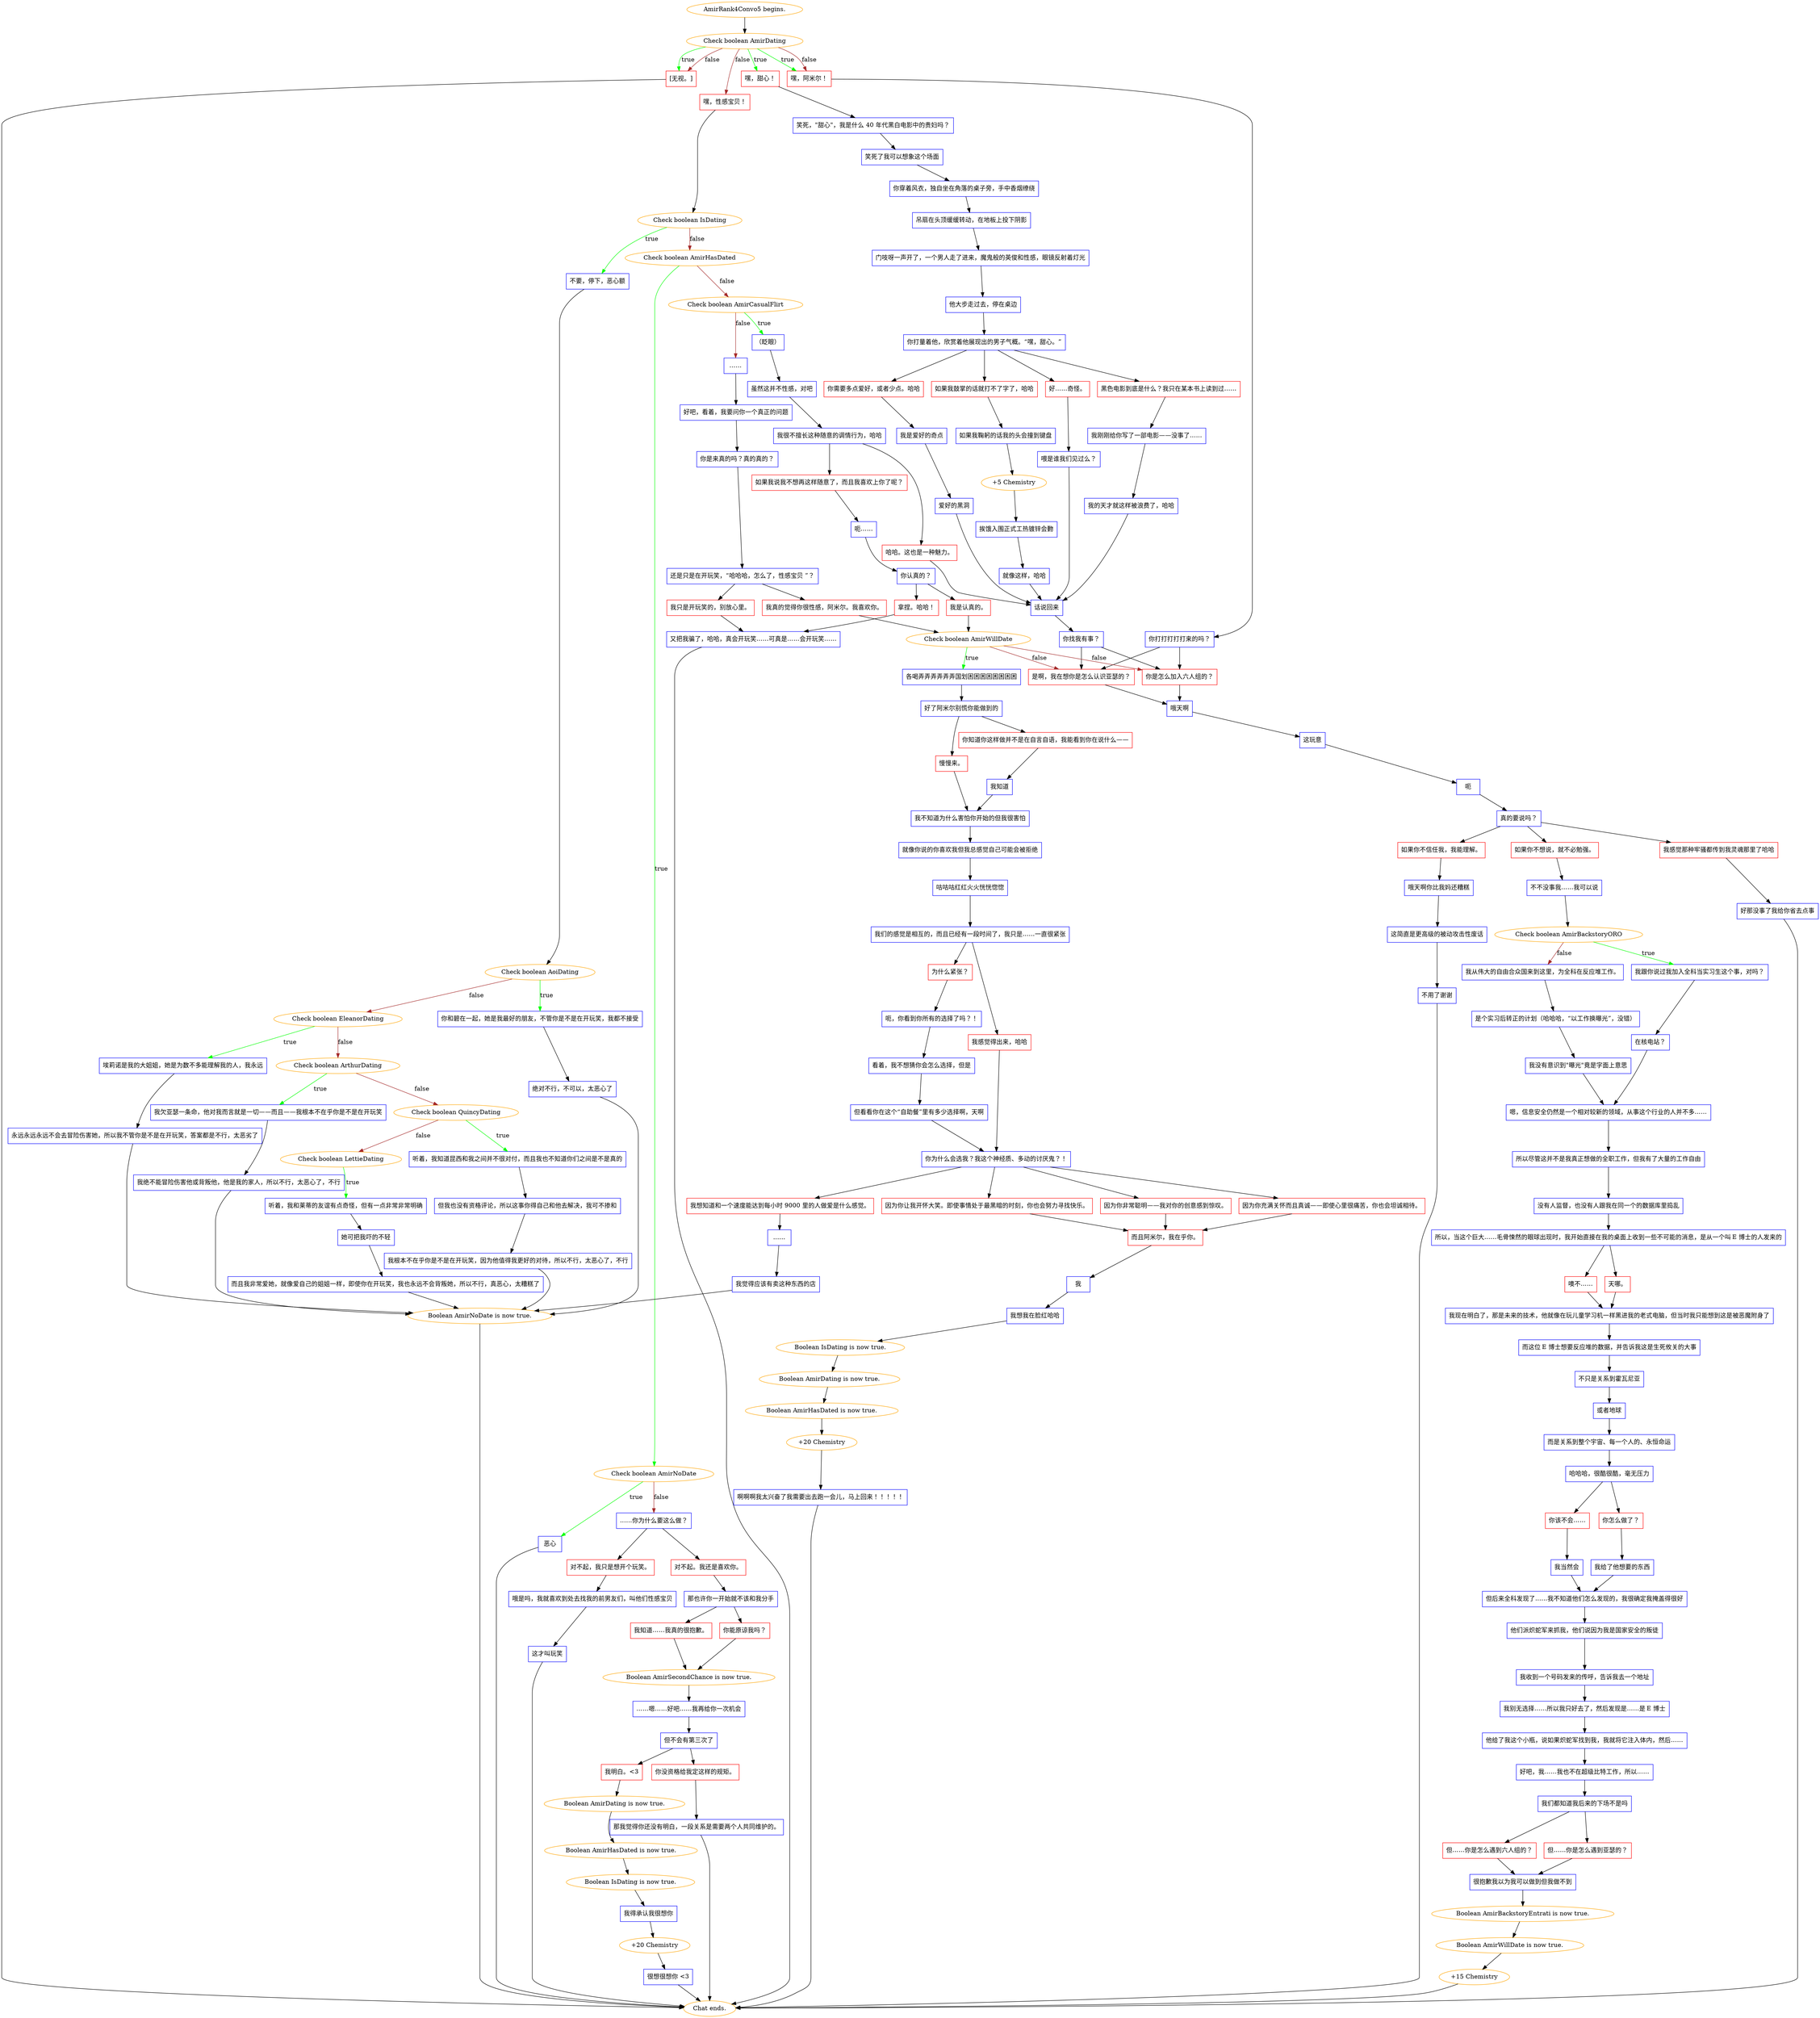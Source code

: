 digraph {
	"AmirRank4Convo5 begins." [color=orange];
		"AmirRank4Convo5 begins." -> j4038238885;
	j4038238885 [label="Check boolean AmirDating",color=orange];
		j4038238885 -> j3592672895 [label=true,color=green];
		j4038238885 -> j3133309213 [label=true,color=green];
		j4038238885 -> j880693662 [label=true,color=green];
		j4038238885 -> j2630587119 [label=false,color=brown];
		j4038238885 -> j3133309213 [label=false,color=brown];
		j4038238885 -> j880693662 [label=false,color=brown];
	j3592672895 [label="嘿，甜心！",shape=box,color=red];
		j3592672895 -> j275949226;
	j3133309213 [label="嘿，阿米尔！",shape=box,color=red];
		j3133309213 -> j571134850;
	j880693662 [label="[无视。]",shape=box,color=red];
		j880693662 -> "Chat ends.";
	j2630587119 [label="嘿，性感宝贝！",shape=box,color=red];
		j2630587119 -> j3187119475;
	j275949226 [label="笑死，\"甜心\"，我是什么 40 年代黑白电影中的贵妇吗？",shape=box,color=blue];
		j275949226 -> j110235019;
	j571134850 [label="你打打打打打来的吗？",shape=box,color=blue];
		j571134850 -> j2797910630;
		j571134850 -> j94252876;
	"Chat ends." [color=orange];
	j3187119475 [label="Check boolean IsDating",color=orange];
		j3187119475 -> j320745319 [label=true,color=green];
		j3187119475 -> j2762511978 [label=false,color=brown];
	j110235019 [label="笑死了我可以想象这个场面",shape=box,color=blue];
		j110235019 -> j3075918792;
	j2797910630 [label="你是怎么加入六人组的？",shape=box,color=red];
		j2797910630 -> j1681022321;
	j94252876 [label="是啊，我在想你是怎么认识亚瑟的？",shape=box,color=red];
		j94252876 -> j1681022321;
	j320745319 [label="不要，停下，恶心额",shape=box,color=blue];
		j320745319 -> j4121758529;
	j2762511978 [label="Check boolean AmirHasDated",color=orange];
		j2762511978 -> j583148247 [label=true,color=green];
		j2762511978 -> j3041935515 [label=false,color=brown];
	j3075918792 [label="你穿着风衣，独自坐在角落的桌子旁，手中香烟缭绕",shape=box,color=blue];
		j3075918792 -> j1762748887;
	j1681022321 [label="哦天啊",shape=box,color=blue];
		j1681022321 -> j106193653;
	j4121758529 [label="Check boolean AoiDating",color=orange];
		j4121758529 -> j3167134393 [label=true,color=green];
		j4121758529 -> j3816408486 [label=false,color=brown];
	j583148247 [label="Check boolean AmirNoDate",color=orange];
		j583148247 -> j3009045627 [label=true,color=green];
		j583148247 -> j617444550 [label=false,color=brown];
	j3041935515 [label="Check boolean AmirCasualFlirt",color=orange];
		j3041935515 -> j3168393169 [label=true,color=green];
		j3041935515 -> j1819253579 [label=false,color=brown];
	j1762748887 [label="吊扇在头顶缓缓转动，在地板上投下阴影",shape=box,color=blue];
		j1762748887 -> j3161773992;
	j106193653 [label="这玩意",shape=box,color=blue];
		j106193653 -> j4134124629;
	j3167134393 [label="你和碧在一起，她是我最好的朋友，不管你是不是在开玩笑，我都不接受",shape=box,color=blue];
		j3167134393 -> j4138190150;
	j3816408486 [label="Check boolean EleanorDating",color=orange];
		j3816408486 -> j1559841033 [label=true,color=green];
		j3816408486 -> j1390768341 [label=false,color=brown];
	j3009045627 [label="恶心",shape=box,color=blue];
		j3009045627 -> "Chat ends.";
	j617444550 [label="……你为什么要这么做？",shape=box,color=blue];
		j617444550 -> j2854359080;
		j617444550 -> j338396936;
	j3168393169 [label="（眨眼）",shape=box,color=blue];
		j3168393169 -> j444073166;
	j1819253579 [label="……",shape=box,color=blue];
		j1819253579 -> j2018193654;
	j3161773992 [label="门吱呀一声开了，一个男人走了进来，魔鬼般的英俊和性感，眼镜反射着灯光",shape=box,color=blue];
		j3161773992 -> j3443815204;
	j4134124629 [label="呃",shape=box,color=blue];
		j4134124629 -> j3994014436;
	j4138190150 [label="绝对不行，不可以，太恶心了",shape=box,color=blue];
		j4138190150 -> j1438323710;
	j1559841033 [label="埃莉诺是我的大姐姐，她是为数不多能理解我的人，我永远",shape=box,color=blue];
		j1559841033 -> j2207721356;
	j1390768341 [label="Check boolean ArthurDating",color=orange];
		j1390768341 -> j80139127 [label=true,color=green];
		j1390768341 -> j4138058423 [label=false,color=brown];
	j2854359080 [label="对不起。我还是喜欢你。",shape=box,color=red];
		j2854359080 -> j47892113;
	j338396936 [label="对不起，我只是想开个玩笑。",shape=box,color=red];
		j338396936 -> j2160215558;
	j444073166 [label="虽然这并不性感，对吧",shape=box,color=blue];
		j444073166 -> j1419999589;
	j2018193654 [label="好吧，看着，我要问你一个真正的问题",shape=box,color=blue];
		j2018193654 -> j1316096128;
	j3443815204 [label="他大步走过去，停在桌边",shape=box,color=blue];
		j3443815204 -> j4049847292;
	j3994014436 [label="真的要说吗？",shape=box,color=blue];
		j3994014436 -> j318047757;
		j3994014436 -> j109341900;
		j3994014436 -> j3864208611;
	j1438323710 [label="Boolean AmirNoDate is now true.",color=orange];
		j1438323710 -> "Chat ends.";
	j2207721356 [label="永远永远永远不会去冒险伤害她，所以我不管你是不是在开玩笑，答案都是不行，太恶劣了",shape=box,color=blue];
		j2207721356 -> j1438323710;
	j80139127 [label="我欠亚瑟一条命，他对我而言就是一切——而且——我根本不在乎你是不是在开玩笑",shape=box,color=blue];
		j80139127 -> j3489289976;
	j4138058423 [label="Check boolean QuincyDating",color=orange];
		j4138058423 -> j1820843311 [label=true,color=green];
		j4138058423 -> j2396045377 [label=false,color=brown];
	j47892113 [label="那也许你一开始就不该和我分手",shape=box,color=blue];
		j47892113 -> j2136278031;
		j47892113 -> j3117981087;
	j2160215558 [label="哦是吗，我就喜欢到处去找我的前男友们，叫他们性感宝贝",shape=box,color=blue];
		j2160215558 -> j1237730908;
	j1419999589 [label="我很不擅长这种随意的调情行为，哈哈",shape=box,color=blue];
		j1419999589 -> j1238075201;
		j1419999589 -> j2252865365;
	j1316096128 [label="你是来真的吗？真的真的？",shape=box,color=blue];
		j1316096128 -> j3864389679;
	j4049847292 [label="你打量着他，欣赏着他展现出的男子气概。“嘿，甜心。”",shape=box,color=blue];
		j4049847292 -> j1197342618;
		j4049847292 -> j1056682742;
		j4049847292 -> j328865607;
		j4049847292 -> j799068978;
	j318047757 [label="如果你不信任我，我能理解。",shape=box,color=red];
		j318047757 -> j2050565247;
	j109341900 [label="如果你不想说，就不必勉强。",shape=box,color=red];
		j109341900 -> j2905777332;
	j3864208611 [label="我感觉那种牢骚都传到我灵魂那里了哈哈",shape=box,color=red];
		j3864208611 -> j1814483979;
	j3489289976 [label="我绝不能冒险伤害他或背叛他，他是我的家人，所以不行，太恶心了，不行",shape=box,color=blue];
		j3489289976 -> j1438323710;
	j1820843311 [label="听着，我知道昆西和我之间并不很对付，而且我也不知道你们之间是不是真的",shape=box,color=blue];
		j1820843311 -> j139260511;
	j2396045377 [label="Check boolean LettieDating",color=orange];
		j2396045377 -> j2977375216 [label=true,color=green];
	j2136278031 [label="我知道……我真的很抱歉。",shape=box,color=red];
		j2136278031 -> j2581546676;
	j3117981087 [label="你能原谅我吗？",shape=box,color=red];
		j3117981087 -> j2581546676;
	j1237730908 [label="这才叫玩笑",shape=box,color=blue];
		j1237730908 -> "Chat ends.";
	j1238075201 [label="哈哈。这也是一种魅力。",shape=box,color=red];
		j1238075201 -> j1879591976;
	j2252865365 [label="如果我说我不想再这样随意了，而且我喜欢上你了呢？",shape=box,color=red];
		j2252865365 -> j2129319807;
	j3864389679 [label="还是只是在开玩笑，“哈哈哈，怎么了，性感宝贝 ”？",shape=box,color=blue];
		j3864389679 -> j3536531168;
		j3864389679 -> j244071887;
	j1197342618 [label="黑色电影到底是什么？我只在某本书上读到过……",shape=box,color=red];
		j1197342618 -> j3295054594;
	j1056682742 [label="你需要多点爱好，或者少点。哈哈",shape=box,color=red];
		j1056682742 -> j2429480519;
	j328865607 [label="如果我鼓掌的话就打不了字了，哈哈",shape=box,color=red];
		j328865607 -> j2605965079;
	j799068978 [label="好……奇怪。",shape=box,color=red];
		j799068978 -> j2960270059;
	j2050565247 [label="哦天啊你比我妈还糟糕",shape=box,color=blue];
		j2050565247 -> j2426166278;
	j2905777332 [label="不不没事我……我可以说",shape=box,color=blue];
		j2905777332 -> j752942042;
	j1814483979 [label="好那没事了我给你省去点事",shape=box,color=blue];
		j1814483979 -> "Chat ends.";
	j139260511 [label="但我也没有资格评论，所以这事你得自己和他去解决，我可不掺和",shape=box,color=blue];
		j139260511 -> j678636306;
	j2977375216 [label="听着，我和莱蒂的友谊有点奇怪，但有一点非常非常明确",shape=box,color=blue];
		j2977375216 -> j1827059408;
	j2581546676 [label="Boolean AmirSecondChance is now true.",color=orange];
		j2581546676 -> j131285009;
	j1879591976 [label="话说回来",shape=box,color=blue];
		j1879591976 -> j84610500;
	j2129319807 [label="呃……",shape=box,color=blue];
		j2129319807 -> j3040899744;
	j3536531168 [label="我真的觉得你很性感，阿米尔。我喜欢你。",shape=box,color=red];
		j3536531168 -> j3219135128;
	j244071887 [label="我只是开玩笑的，别放心里。",shape=box,color=red];
		j244071887 -> j2363043838;
	j3295054594 [label="我刚刚给你写了一部电影——没事了……",shape=box,color=blue];
		j3295054594 -> j1942425157;
	j2429480519 [label="我是爱好的奇点",shape=box,color=blue];
		j2429480519 -> j320827236;
	j2605965079 [label="如果我鞠躬的话我的头会撞到键盘",shape=box,color=blue];
		j2605965079 -> j2028849167;
	j2960270059 [label="喂是谁我们见过么？",shape=box,color=blue];
		j2960270059 -> j1879591976;
	j2426166278 [label="这简直是更高级的被动攻击性废话",shape=box,color=blue];
		j2426166278 -> j3997165172;
	j752942042 [label="Check boolean AmirBackstoryORO",color=orange];
		j752942042 -> j204968644 [label=true,color=green];
		j752942042 -> j1558960306 [label=false,color=brown];
	j678636306 [label="我根本不在乎你是不是在开玩笑，因为他值得我更好的对待，所以不行，太恶心了，不行",shape=box,color=blue];
		j678636306 -> j1438323710;
	j1827059408 [label="她可把我吓的不轻",shape=box,color=blue];
		j1827059408 -> j2496162665;
	j131285009 [label="……嗯……好吧……我再给你一次机会",shape=box,color=blue];
		j131285009 -> j1267268328;
	j84610500 [label="你找我有事？",shape=box,color=blue];
		j84610500 -> j2797910630;
		j84610500 -> j94252876;
	j3040899744 [label="你认真的？",shape=box,color=blue];
		j3040899744 -> j2536788167;
		j3040899744 -> j3718317094;
	j3219135128 [label="Check boolean AmirWillDate",color=orange];
		j3219135128 -> j2901972103 [label=true,color=green];
		j3219135128 -> j2797910630 [label=false,color=brown];
		j3219135128 -> j94252876 [label=false,color=brown];
	j2363043838 [label="又把我骗了，哈哈，真会开玩笑……可真是……会开玩笑……",shape=box,color=blue];
		j2363043838 -> "Chat ends.";
	j1942425157 [label="我的天才就这样被浪费了，哈哈",shape=box,color=blue];
		j1942425157 -> j1879591976;
	j320827236 [label="爱好的黑洞",shape=box,color=blue];
		j320827236 -> j1879591976;
	j2028849167 [label="+5 Chemistry",color=orange];
		j2028849167 -> j393553404;
	j3997165172 [label="不用了谢谢",shape=box,color=blue];
		j3997165172 -> "Chat ends.";
	j204968644 [label="我跟你说过我加入全科当实习生这个事，对吗？",shape=box,color=blue];
		j204968644 -> j447365772;
	j1558960306 [label="我从伟大的自由合众国来到这里，为全科在反应堆工作。",shape=box,color=blue];
		j1558960306 -> j2618863443;
	j2496162665 [label="而且我非常爱她，就像爱自己的姐姐一样，即使你在开玩笑，我也永远不会背叛她，所以不行，真恶心，太糟糕了",shape=box,color=blue];
		j2496162665 -> j1438323710;
	j1267268328 [label="但不会有第三次了",shape=box,color=blue];
		j1267268328 -> j1211705948;
		j1267268328 -> j1196080075;
	j2536788167 [label="我是认真的。",shape=box,color=red];
		j2536788167 -> j3219135128;
	j3718317094 [label="拿捏。哈哈！",shape=box,color=red];
		j3718317094 -> j2363043838;
	j2901972103 [label="各喝弄弄弄弄弄弄国划困困困困困困困困",shape=box,color=blue];
		j2901972103 -> j4131174881;
	j393553404 [label="挨饿入围正式工热镀锌会覅",shape=box,color=blue];
		j393553404 -> j3360476825;
	j447365772 [label="在核电站？",shape=box,color=blue];
		j447365772 -> j255688825;
	j2618863443 [label="是个实习后转正的计划（哈哈哈，“以工作换曝光”，没错）",shape=box,color=blue];
		j2618863443 -> j2853725485;
	j1211705948 [label="我明白。<3",shape=box,color=red];
		j1211705948 -> j3520645919;
	j1196080075 [label="你没资格给我定这样的规矩。",shape=box,color=red];
		j1196080075 -> j386547024;
	j4131174881 [label="好了阿米尔别慌你能做到的",shape=box,color=blue];
		j4131174881 -> j578442851;
		j4131174881 -> j1908467061;
	j3360476825 [label="就像这样，哈哈",shape=box,color=blue];
		j3360476825 -> j1879591976;
	j255688825 [label="嗯，信息安全仍然是一个相对较新的领域，从事这个行业的人并不多……",shape=box,color=blue];
		j255688825 -> j2551771329;
	j2853725485 [label="我没有意识到\"曝光\"竟是字面上意思",shape=box,color=blue];
		j2853725485 -> j255688825;
	j3520645919 [label="Boolean AmirDating is now true.",color=orange];
		j3520645919 -> j123264552;
	j386547024 [label="那我觉得你还没有明白，一段关系是需要两个人共同维护的。",shape=box,color=blue];
		j386547024 -> "Chat ends.";
	j578442851 [label="慢慢来。",shape=box,color=red];
		j578442851 -> j2009139913;
	j1908467061 [label="你知道你这样做并不是在自言自语，我能看到你在说什么——",shape=box,color=red];
		j1908467061 -> j1085070653;
	j2551771329 [label="所以尽管这并不是我真正想做的全职工作，但我有了大量的工作自由",shape=box,color=blue];
		j2551771329 -> j2581226795;
	j123264552 [label="Boolean AmirHasDated is now true.",color=orange];
		j123264552 -> j289473887;
	j2009139913 [label="我不知道为什么害怕你开始的但我很害怕",shape=box,color=blue];
		j2009139913 -> j3961044684;
	j1085070653 [label="我知道",shape=box,color=blue];
		j1085070653 -> j2009139913;
	j2581226795 [label="没有人监督，也没有人跟我在同一个的数据库里捣乱",shape=box,color=blue];
		j2581226795 -> j1340415495;
	j289473887 [label="Boolean IsDating is now true.",color=orange];
		j289473887 -> j4240889427;
	j3961044684 [label="就像你说的你喜欢我但我总感觉自己可能会被拒绝",shape=box,color=blue];
		j3961044684 -> j2461982364;
	j1340415495 [label="所以，当这个巨大……毛骨悚然的眼球出现时，我开始直接在我的桌面上收到一些不可能的消息，是从一个叫 E 博士的人发来的",shape=box,color=blue];
		j1340415495 -> j2094374830;
		j1340415495 -> j219120788;
	j4240889427 [label="我得承认我很想你",shape=box,color=blue];
		j4240889427 -> j3464656534;
	j2461982364 [label="咕咕咕红红火火恍恍惚惚",shape=box,color=blue];
		j2461982364 -> j894827201;
	j2094374830 [label="噢不……",shape=box,color=red];
		j2094374830 -> j345378673;
	j219120788 [label="天哪。",shape=box,color=red];
		j219120788 -> j345378673;
	j3464656534 [label="+20 Chemistry",color=orange];
		j3464656534 -> j2510915376;
	j894827201 [label="我们的感觉是相互的，而且已经有一段时间了，我只是……一直很紧张",shape=box,color=blue];
		j894827201 -> j1997201395;
		j894827201 -> j2548112287;
	j345378673 [label="我现在明白了，那是未来的技术，他就像在玩儿童学习机一样黑进我的老式电脑，但当时我只能想到这是被恶魔附身了",shape=box,color=blue];
		j345378673 -> j3159041292;
	j2510915376 [label="很想很想你 <3",shape=box,color=blue];
		j2510915376 -> "Chat ends.";
	j1997201395 [label="我感觉得出来，哈哈",shape=box,color=red];
		j1997201395 -> j1887572112;
	j2548112287 [label="为什么紧张？",shape=box,color=red];
		j2548112287 -> j3870717172;
	j3159041292 [label="而这位 E 博士想要反应堆的数据，并告诉我这是生死攸关的大事",shape=box,color=blue];
		j3159041292 -> j2976092668;
	j1887572112 [label="你为什么会选我？我这个神经质、多动的讨厌鬼？！",shape=box,color=blue];
		j1887572112 -> j3061935715;
		j1887572112 -> j3951587346;
		j1887572112 -> j1130477499;
		j1887572112 -> j1222690238;
	j3870717172 [label="呃，你看到你所有的选择了吗？！",shape=box,color=blue];
		j3870717172 -> j1808769038;
	j2976092668 [label="不只是关系到霍瓦尼亚",shape=box,color=blue];
		j2976092668 -> j200698583;
	j3061935715 [label="因为你非常聪明——我对你的创意感到惊叹。",shape=box,color=red];
		j3061935715 -> j2721613334;
	j3951587346 [label="因为你充满关怀而且真诚——即使心里很痛苦，你也会坦诚相待。",shape=box,color=red];
		j3951587346 -> j2721613334;
	j1130477499 [label="因为你让我开怀大笑。即使事情处于最黑暗的时刻，你也会努力寻找快乐。",shape=box,color=red];
		j1130477499 -> j2721613334;
	j1222690238 [label="我想知道和一个速度能达到每小时 9000 里的人做爱是什么感觉。",shape=box,color=red];
		j1222690238 -> j3449807143;
	j1808769038 [label="看着，我不想猜你会怎么选择，但是",shape=box,color=blue];
		j1808769038 -> j4188619569;
	j200698583 [label="或者地球",shape=box,color=blue];
		j200698583 -> j431330224;
	j2721613334 [label="而且阿米尔，我在乎你。",shape=box,color=red];
		j2721613334 -> j3177783759;
	j3449807143 [label="……",shape=box,color=blue];
		j3449807143 -> j4262677863;
	j4188619569 [label="但看看你在这个“自助餐”里有多少选择啊，天啊",shape=box,color=blue];
		j4188619569 -> j1887572112;
	j431330224 [label="而是关系到整个宇宙、每一个人的、永恒命运",shape=box,color=blue];
		j431330224 -> j29179937;
	j3177783759 [label="我",shape=box,color=blue];
		j3177783759 -> j125577000;
	j4262677863 [label="我觉得应该有卖这种东西的店",shape=box,color=blue];
		j4262677863 -> j1438323710;
	j29179937 [label="哈哈哈，很酷很酷，毫无压力",shape=box,color=blue];
		j29179937 -> j2732496447;
		j29179937 -> j4210791866;
	j125577000 [label="我想我在脸红哈哈",shape=box,color=blue];
		j125577000 -> j319274472;
	j2732496447 [label="你怎么做了？",shape=box,color=red];
		j2732496447 -> j2955523530;
	j4210791866 [label="你该不会……",shape=box,color=red];
		j4210791866 -> j1323580341;
	j319274472 [label="Boolean IsDating is now true.",color=orange];
		j319274472 -> j1588609376;
	j2955523530 [label="我给了他想要的东西",shape=box,color=blue];
		j2955523530 -> j973753696;
	j1323580341 [label="我当然会",shape=box,color=blue];
		j1323580341 -> j973753696;
	j1588609376 [label="Boolean AmirDating is now true.",color=orange];
		j1588609376 -> j3466728724;
	j973753696 [label="但后来全科发现了……我不知道他们怎么发现的，我很确定我掩盖得很好",shape=box,color=blue];
		j973753696 -> j3981492597;
	j3466728724 [label="Boolean AmirHasDated is now true.",color=orange];
		j3466728724 -> j1463426100;
	j3981492597 [label="他们派炽蛇军来抓我，他们说因为我是国家安全的叛徒",shape=box,color=blue];
		j3981492597 -> j844768491;
	j1463426100 [label="+20 Chemistry",color=orange];
		j1463426100 -> j3215167057;
	j844768491 [label="我收到一个号码发来的传呼，告诉我去一个地址",shape=box,color=blue];
		j844768491 -> j2496654813;
	j3215167057 [label="啊啊啊我太兴奋了我需要出去跑一会儿，马上回来！！！！！",shape=box,color=blue];
		j3215167057 -> "Chat ends.";
	j2496654813 [label="我别无选择……所以我只好去了，然后发现是……是 E 博士",shape=box,color=blue];
		j2496654813 -> j2698398209;
	j2698398209 [label="他给了我这个小瓶，说如果炽蛇军找到我，我就将它注入体内，然后……",shape=box,color=blue];
		j2698398209 -> j1588973326;
	j1588973326 [label="好吧，我……我也不在超级比特工作，所以……",shape=box,color=blue];
		j1588973326 -> j446366719;
	j446366719 [label="我们都知道我后来的下场不是吗",shape=box,color=blue];
		j446366719 -> j1665685831;
		j446366719 -> j3785785075;
	j1665685831 [label="但……你是怎么遇到六人组的？",shape=box,color=red];
		j1665685831 -> j449505977;
	j3785785075 [label="但……你是怎么遇到亚瑟的？",shape=box,color=red];
		j3785785075 -> j449505977;
	j449505977 [label="很抱歉我以为我可以做到但我做不到",shape=box,color=blue];
		j449505977 -> j796369039;
	j796369039 [label="Boolean AmirBackstoryEntrati is now true.",color=orange];
		j796369039 -> j439853534;
	j439853534 [label="Boolean AmirWillDate is now true.",color=orange];
		j439853534 -> j374273682;
	j374273682 [label="+15 Chemistry",color=orange];
		j374273682 -> "Chat ends.";
}